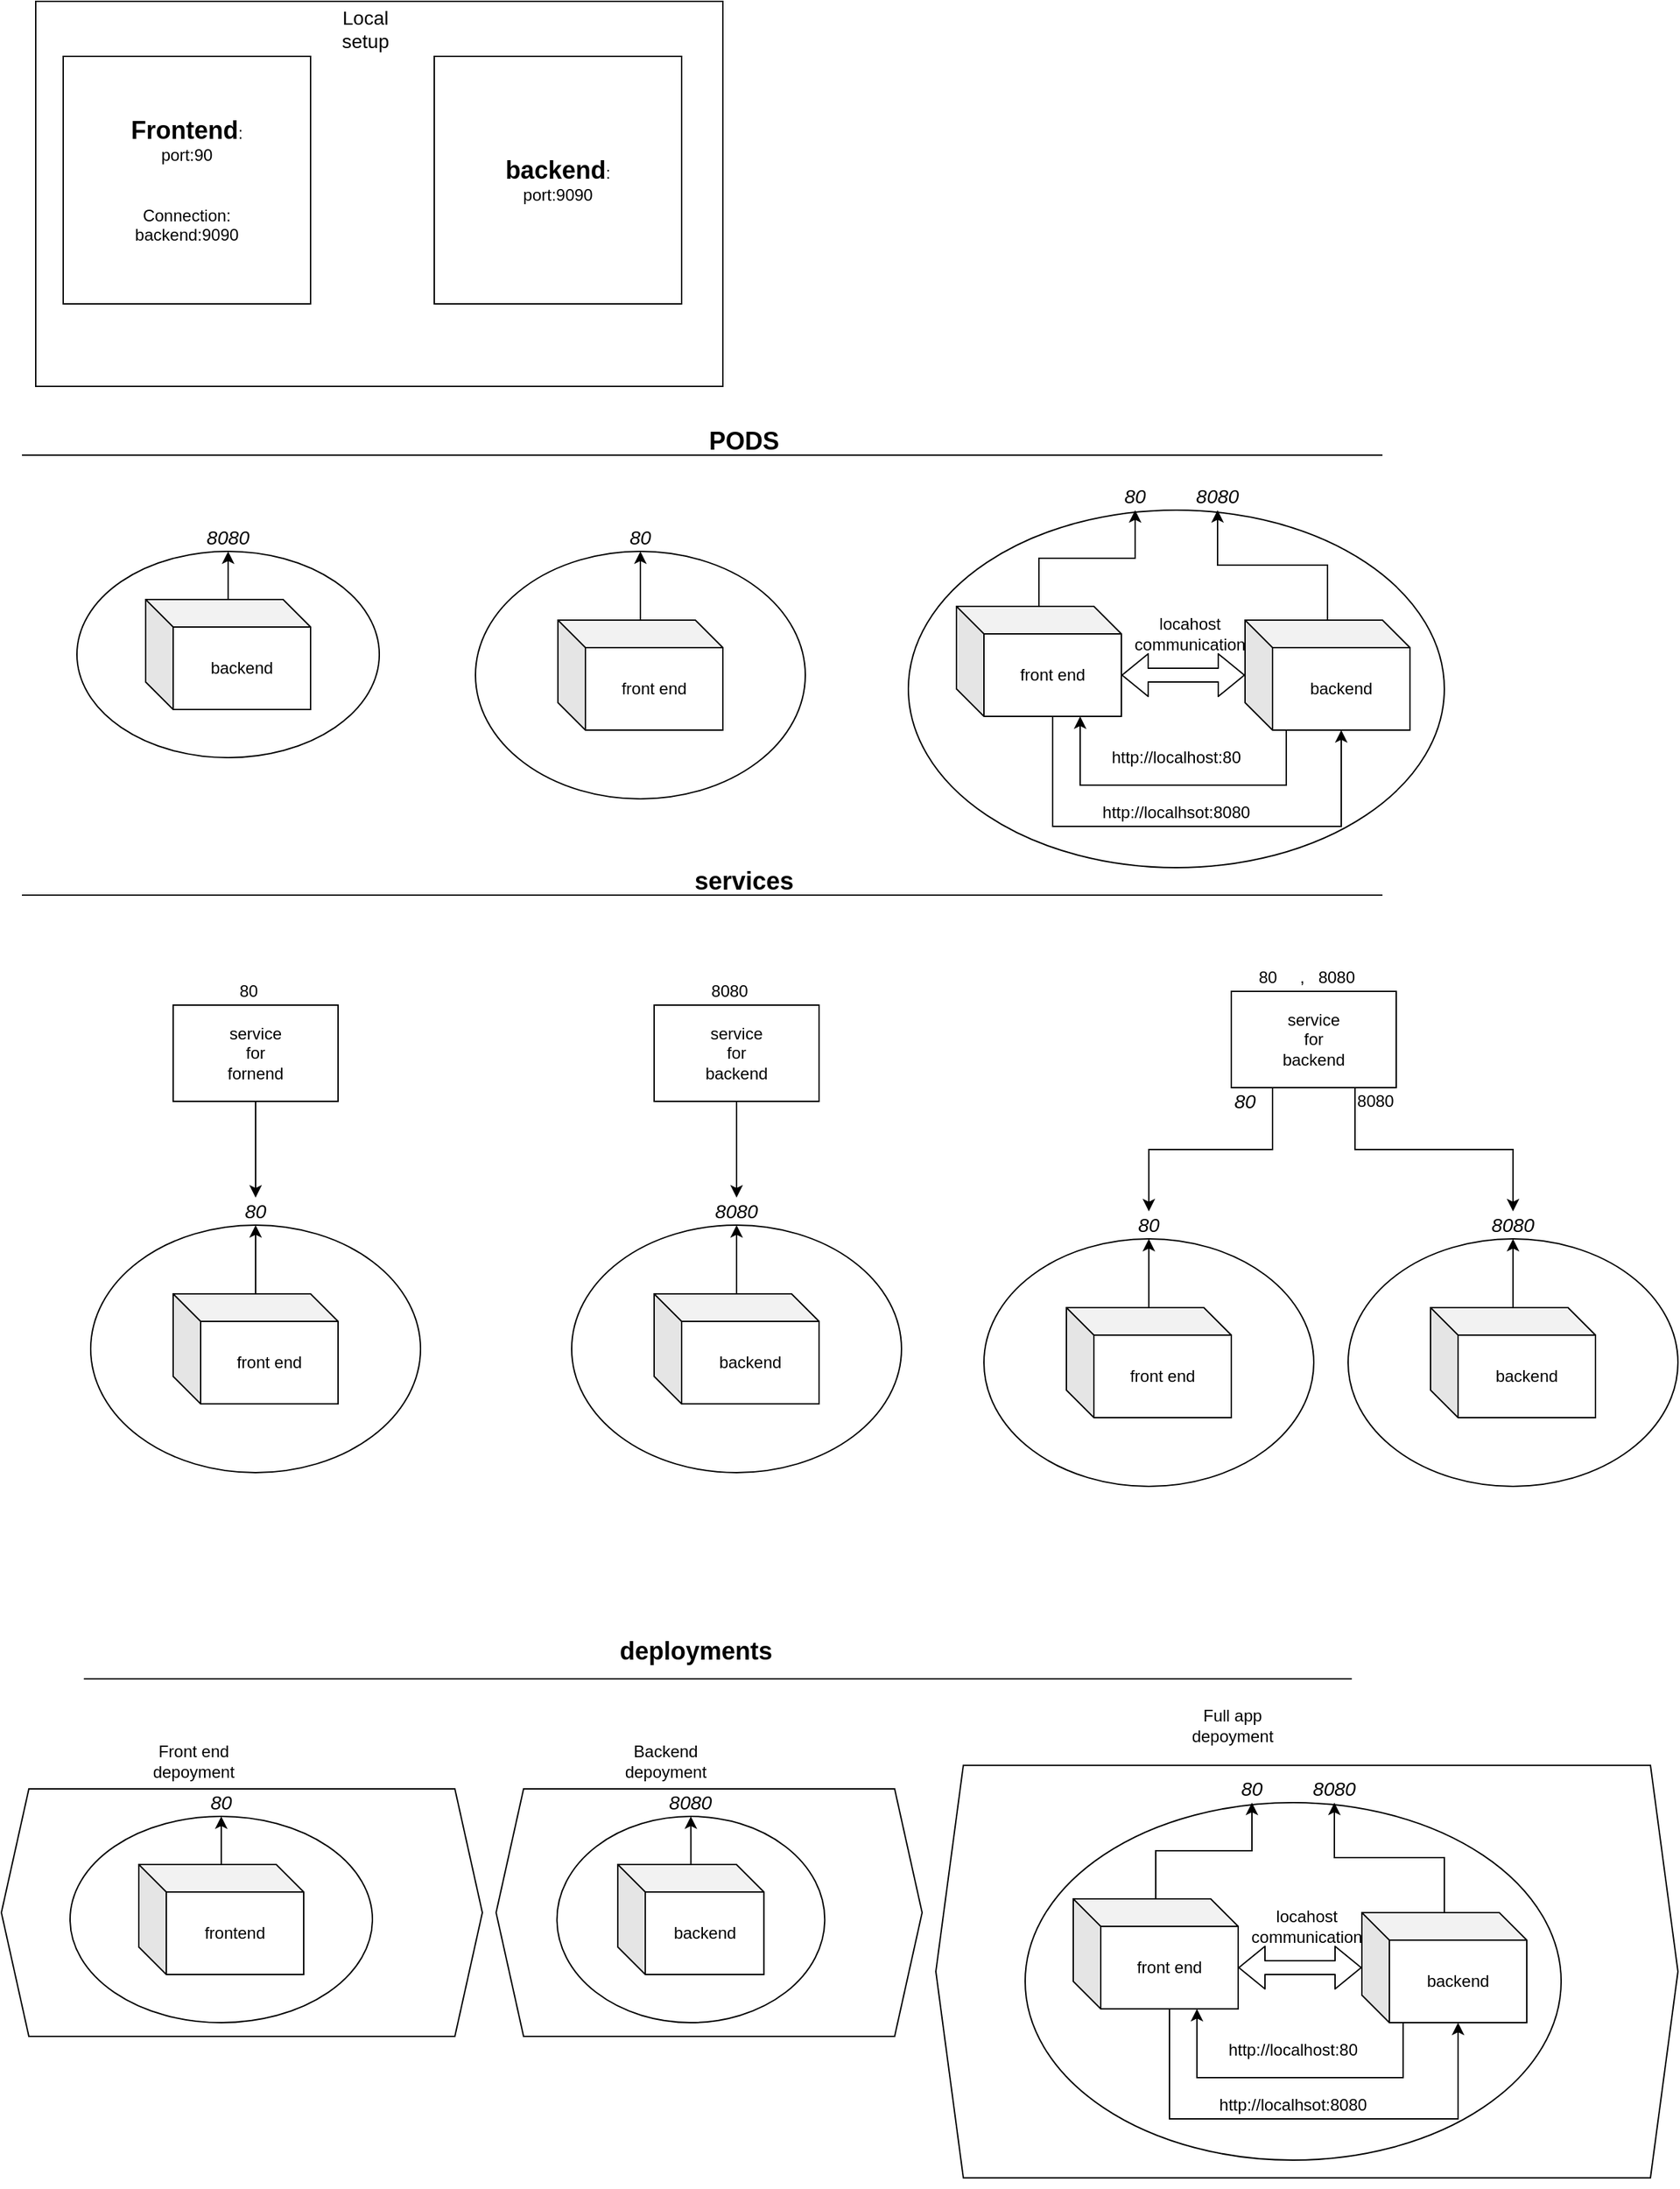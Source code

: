 <mxfile version="13.7.1" type="github"><diagram id="knvnjp4fb-mAIMDnqw92" name="Page-1"><mxGraphModel dx="1221" dy="587" grid="1" gridSize="10" guides="1" tooltips="1" connect="1" arrows="1" fold="1" page="1" pageScale="1" pageWidth="850" pageHeight="1100" math="0" shadow="0"><root><mxCell id="0"/><mxCell id="1" parent="0"/><mxCell id="gAOSfzGG5rXRLe3OkL-e-5" value="App in local machine" style="text;html=1;align=center;verticalAlign=middle;resizable=0;points=[];autosize=1;" vertex="1" parent="1"><mxGeometry x="230" y="40" width="130" height="20" as="geometry"/></mxCell><mxCell id="gAOSfzGG5rXRLe3OkL-e-6" value="&lt;b&gt;&lt;font style=&quot;font-size: 18px&quot;&gt;PODS&lt;/font&gt;&lt;/b&gt;" style="text;html=1;align=center;verticalAlign=middle;resizable=0;points=[];autosize=1;" vertex="1" parent="1"><mxGeometry x="560" y="340" width="70" height="20" as="geometry"/></mxCell><mxCell id="gAOSfzGG5rXRLe3OkL-e-24" value="" style="group" vertex="1" connectable="0" parent="1"><mxGeometry x="110" y="410" width="220" height="170" as="geometry"/></mxCell><mxCell id="gAOSfzGG5rXRLe3OkL-e-19" value="" style="group" vertex="1" connectable="0" parent="gAOSfzGG5rXRLe3OkL-e-24"><mxGeometry y="20" width="220" height="150" as="geometry"/></mxCell><mxCell id="gAOSfzGG5rXRLe3OkL-e-18" value="" style="ellipse;whiteSpace=wrap;html=1;" vertex="1" parent="gAOSfzGG5rXRLe3OkL-e-19"><mxGeometry width="220" height="150" as="geometry"/></mxCell><mxCell id="gAOSfzGG5rXRLe3OkL-e-16" value="backend" style="shape=cube;whiteSpace=wrap;html=1;boundedLbl=1;backgroundOutline=1;darkOpacity=0.05;darkOpacity2=0.1;" vertex="1" parent="gAOSfzGG5rXRLe3OkL-e-19"><mxGeometry x="50" y="35" width="120" height="80" as="geometry"/></mxCell><mxCell id="gAOSfzGG5rXRLe3OkL-e-22" value="&lt;i&gt;&lt;font style=&quot;font-size: 14px&quot;&gt;8080&lt;/font&gt;&lt;/i&gt;" style="text;html=1;strokeColor=none;fillColor=none;align=center;verticalAlign=middle;whiteSpace=wrap;rounded=0;" vertex="1" parent="gAOSfzGG5rXRLe3OkL-e-24"><mxGeometry x="90" width="40" height="20" as="geometry"/></mxCell><mxCell id="gAOSfzGG5rXRLe3OkL-e-37" style="edgeStyle=orthogonalEdgeStyle;rounded=0;orthogonalLoop=1;jettySize=auto;html=1;entryX=0.5;entryY=1;entryDx=0;entryDy=0;" edge="1" parent="gAOSfzGG5rXRLe3OkL-e-24" source="gAOSfzGG5rXRLe3OkL-e-16" target="gAOSfzGG5rXRLe3OkL-e-22"><mxGeometry relative="1" as="geometry"/></mxCell><mxCell id="gAOSfzGG5rXRLe3OkL-e-25" value="" style="group" vertex="1" connectable="0" parent="1"><mxGeometry x="400" y="410" width="240" height="200" as="geometry"/></mxCell><mxCell id="gAOSfzGG5rXRLe3OkL-e-20" value="" style="group" vertex="1" connectable="0" parent="gAOSfzGG5rXRLe3OkL-e-25"><mxGeometry y="20" width="240" height="180" as="geometry"/></mxCell><mxCell id="gAOSfzGG5rXRLe3OkL-e-21" value="" style="group" vertex="1" connectable="0" parent="gAOSfzGG5rXRLe3OkL-e-20"><mxGeometry width="240" height="180" as="geometry"/></mxCell><mxCell id="gAOSfzGG5rXRLe3OkL-e-14" value="" style="ellipse;whiteSpace=wrap;html=1;" vertex="1" parent="gAOSfzGG5rXRLe3OkL-e-21"><mxGeometry width="240" height="180" as="geometry"/></mxCell><mxCell id="gAOSfzGG5rXRLe3OkL-e-17" value="front end" style="shape=cube;whiteSpace=wrap;html=1;boundedLbl=1;backgroundOutline=1;darkOpacity=0.05;darkOpacity2=0.1;" vertex="1" parent="gAOSfzGG5rXRLe3OkL-e-21"><mxGeometry x="60" y="50" width="120" height="80" as="geometry"/></mxCell><mxCell id="gAOSfzGG5rXRLe3OkL-e-23" value="&lt;i&gt;&lt;font style=&quot;font-size: 14px&quot;&gt;80&lt;/font&gt;&lt;/i&gt;" style="text;html=1;strokeColor=none;fillColor=none;align=center;verticalAlign=middle;whiteSpace=wrap;rounded=0;" vertex="1" parent="gAOSfzGG5rXRLe3OkL-e-25"><mxGeometry x="100" width="40" height="20" as="geometry"/></mxCell><mxCell id="gAOSfzGG5rXRLe3OkL-e-36" value="" style="group" vertex="1" connectable="0" parent="1"><mxGeometry x="740" y="380" width="390" height="280" as="geometry"/></mxCell><mxCell id="gAOSfzGG5rXRLe3OkL-e-12" value="" style="group" vertex="1" connectable="0" parent="gAOSfzGG5rXRLe3OkL-e-36"><mxGeometry y="20" width="390" height="260" as="geometry"/></mxCell><mxCell id="gAOSfzGG5rXRLe3OkL-e-35" value="" style="group" vertex="1" connectable="0" parent="gAOSfzGG5rXRLe3OkL-e-12"><mxGeometry x="-25" width="390" height="260" as="geometry"/></mxCell><mxCell id="gAOSfzGG5rXRLe3OkL-e-7" value="" style="ellipse;whiteSpace=wrap;html=1;" vertex="1" parent="gAOSfzGG5rXRLe3OkL-e-35"><mxGeometry width="390" height="260" as="geometry"/></mxCell><mxCell id="gAOSfzGG5rXRLe3OkL-e-48" style="edgeStyle=orthogonalEdgeStyle;rounded=0;orthogonalLoop=1;jettySize=auto;html=1;entryX=0;entryY=0;entryDx=70;entryDy=80;entryPerimeter=0;exitX=0;exitY=0;exitDx=70;exitDy=80;exitPerimeter=0;" edge="1" parent="gAOSfzGG5rXRLe3OkL-e-35" source="gAOSfzGG5rXRLe3OkL-e-8" target="gAOSfzGG5rXRLe3OkL-e-11"><mxGeometry relative="1" as="geometry"><Array as="points"><mxPoint x="105" y="230"/><mxPoint x="315" y="230"/></Array></mxGeometry></mxCell><mxCell id="gAOSfzGG5rXRLe3OkL-e-8" value="front end" style="shape=cube;whiteSpace=wrap;html=1;boundedLbl=1;backgroundOutline=1;darkOpacity=0.05;darkOpacity2=0.1;" vertex="1" parent="gAOSfzGG5rXRLe3OkL-e-35"><mxGeometry x="35" y="70" width="120" height="80" as="geometry"/></mxCell><mxCell id="gAOSfzGG5rXRLe3OkL-e-52" style="edgeStyle=orthogonalEdgeStyle;rounded=0;orthogonalLoop=1;jettySize=auto;html=1;entryX=0.75;entryY=1;entryDx=0;entryDy=0;entryPerimeter=0;" edge="1" parent="gAOSfzGG5rXRLe3OkL-e-35" source="gAOSfzGG5rXRLe3OkL-e-11" target="gAOSfzGG5rXRLe3OkL-e-8"><mxGeometry relative="1" as="geometry"><Array as="points"><mxPoint x="275" y="200"/><mxPoint x="125" y="200"/></Array></mxGeometry></mxCell><mxCell id="gAOSfzGG5rXRLe3OkL-e-11" value="backend" style="shape=cube;whiteSpace=wrap;html=1;boundedLbl=1;backgroundOutline=1;darkOpacity=0.05;darkOpacity2=0.1;" vertex="1" parent="gAOSfzGG5rXRLe3OkL-e-35"><mxGeometry x="245" y="80" width="120" height="80" as="geometry"/></mxCell><mxCell id="gAOSfzGG5rXRLe3OkL-e-49" value="http://localhsot:8080" style="text;html=1;strokeColor=none;fillColor=none;align=center;verticalAlign=middle;whiteSpace=wrap;rounded=0;" vertex="1" parent="gAOSfzGG5rXRLe3OkL-e-35"><mxGeometry x="175" y="210" width="40" height="20" as="geometry"/></mxCell><mxCell id="gAOSfzGG5rXRLe3OkL-e-53" value="http://localhost:80" style="text;html=1;strokeColor=none;fillColor=none;align=center;verticalAlign=middle;whiteSpace=wrap;rounded=0;" vertex="1" parent="gAOSfzGG5rXRLe3OkL-e-35"><mxGeometry x="175" y="170" width="40" height="20" as="geometry"/></mxCell><mxCell id="gAOSfzGG5rXRLe3OkL-e-54" value="" style="shape=flexArrow;endArrow=classic;startArrow=classic;html=1;exitX=0;exitY=0;exitDx=120;exitDy=50;exitPerimeter=0;" edge="1" parent="gAOSfzGG5rXRLe3OkL-e-35" source="gAOSfzGG5rXRLe3OkL-e-8" target="gAOSfzGG5rXRLe3OkL-e-11"><mxGeometry width="50" height="50" relative="1" as="geometry"><mxPoint x="225" y="200" as="sourcePoint"/><mxPoint x="275" y="150" as="targetPoint"/></mxGeometry></mxCell><mxCell id="gAOSfzGG5rXRLe3OkL-e-56" value="locahost&lt;br&gt;communication" style="text;html=1;strokeColor=none;fillColor=none;align=center;verticalAlign=middle;whiteSpace=wrap;rounded=0;" vertex="1" parent="gAOSfzGG5rXRLe3OkL-e-35"><mxGeometry x="185" y="80" width="40" height="20" as="geometry"/></mxCell><mxCell id="gAOSfzGG5rXRLe3OkL-e-32" value="&lt;i&gt;&lt;font style=&quot;font-size: 14px&quot;&gt;80&lt;/font&gt;&lt;/i&gt;" style="text;html=1;strokeColor=none;fillColor=none;align=center;verticalAlign=middle;whiteSpace=wrap;rounded=0;" vertex="1" parent="gAOSfzGG5rXRLe3OkL-e-36"><mxGeometry x="120" width="40" height="20" as="geometry"/></mxCell><mxCell id="gAOSfzGG5rXRLe3OkL-e-33" value="&lt;i&gt;&lt;font style=&quot;font-size: 14px&quot;&gt;8080&lt;/font&gt;&lt;/i&gt;" style="text;html=1;strokeColor=none;fillColor=none;align=center;verticalAlign=middle;whiteSpace=wrap;rounded=0;" vertex="1" parent="gAOSfzGG5rXRLe3OkL-e-36"><mxGeometry x="180" width="40" height="20" as="geometry"/></mxCell><mxCell id="gAOSfzGG5rXRLe3OkL-e-40" style="edgeStyle=orthogonalEdgeStyle;rounded=0;orthogonalLoop=1;jettySize=auto;html=1;" edge="1" parent="gAOSfzGG5rXRLe3OkL-e-36" source="gAOSfzGG5rXRLe3OkL-e-8" target="gAOSfzGG5rXRLe3OkL-e-32"><mxGeometry relative="1" as="geometry"/></mxCell><mxCell id="gAOSfzGG5rXRLe3OkL-e-41" style="edgeStyle=orthogonalEdgeStyle;rounded=0;orthogonalLoop=1;jettySize=auto;html=1;entryX=0.5;entryY=1;entryDx=0;entryDy=0;" edge="1" parent="gAOSfzGG5rXRLe3OkL-e-36" source="gAOSfzGG5rXRLe3OkL-e-11" target="gAOSfzGG5rXRLe3OkL-e-33"><mxGeometry relative="1" as="geometry"/></mxCell><mxCell id="gAOSfzGG5rXRLe3OkL-e-38" style="edgeStyle=orthogonalEdgeStyle;rounded=0;orthogonalLoop=1;jettySize=auto;html=1;" edge="1" parent="1" source="gAOSfzGG5rXRLe3OkL-e-17"><mxGeometry relative="1" as="geometry"><mxPoint x="520" y="430.0" as="targetPoint"/></mxGeometry></mxCell><mxCell id="gAOSfzGG5rXRLe3OkL-e-43" value="" style="group" vertex="1" connectable="0" parent="1"><mxGeometry x="80" y="30" width="500" height="280" as="geometry"/></mxCell><mxCell id="gAOSfzGG5rXRLe3OkL-e-13" value="" style="group" vertex="1" connectable="0" parent="gAOSfzGG5rXRLe3OkL-e-43"><mxGeometry width="500" height="280" as="geometry"/></mxCell><mxCell id="gAOSfzGG5rXRLe3OkL-e-3" value="" style="rounded=0;whiteSpace=wrap;html=1;" vertex="1" parent="gAOSfzGG5rXRLe3OkL-e-13"><mxGeometry width="500" height="280" as="geometry"/></mxCell><mxCell id="gAOSfzGG5rXRLe3OkL-e-1" value="&lt;font style=&quot;font-size: 18px&quot;&gt;&lt;b&gt;Frontend&lt;/b&gt;&lt;/font&gt;:&lt;br&gt;port:90&lt;br&gt;&lt;br&gt;&lt;br&gt;Connection:&lt;br&gt;backend:9090" style="whiteSpace=wrap;html=1;aspect=fixed;" vertex="1" parent="gAOSfzGG5rXRLe3OkL-e-13"><mxGeometry x="20" y="40" width="180" height="180" as="geometry"/></mxCell><mxCell id="gAOSfzGG5rXRLe3OkL-e-2" value="&lt;font style=&quot;font-size: 18px&quot;&gt;&lt;b&gt;backend&lt;/b&gt;&lt;/font&gt;:&lt;br&gt;port:9090" style="whiteSpace=wrap;html=1;aspect=fixed;" vertex="1" parent="gAOSfzGG5rXRLe3OkL-e-13"><mxGeometry x="290" y="40" width="180" height="180" as="geometry"/></mxCell><mxCell id="gAOSfzGG5rXRLe3OkL-e-42" value="&lt;font style=&quot;font-size: 14px&quot;&gt;Local setup&lt;/font&gt;" style="text;html=1;strokeColor=none;fillColor=none;align=center;verticalAlign=middle;whiteSpace=wrap;rounded=0;" vertex="1" parent="gAOSfzGG5rXRLe3OkL-e-13"><mxGeometry x="220" y="10" width="40" height="20" as="geometry"/></mxCell><mxCell id="gAOSfzGG5rXRLe3OkL-e-44" value="" style="endArrow=none;html=1;" edge="1" parent="1"><mxGeometry width="50" height="50" relative="1" as="geometry"><mxPoint x="70" y="360" as="sourcePoint"/><mxPoint x="1060" y="360" as="targetPoint"/></mxGeometry></mxCell><mxCell id="gAOSfzGG5rXRLe3OkL-e-46" value="&lt;b&gt;&lt;font style=&quot;font-size: 18px&quot;&gt;deployments&lt;/font&gt;&lt;/b&gt;" style="text;html=1;align=center;verticalAlign=middle;resizable=0;points=[];autosize=1;" vertex="1" parent="1"><mxGeometry x="495" y="1220" width="130" height="20" as="geometry"/></mxCell><mxCell id="gAOSfzGG5rXRLe3OkL-e-57" value="" style="endArrow=none;html=1;" edge="1" parent="1"><mxGeometry width="50" height="50" relative="1" as="geometry"><mxPoint x="115" y="1250" as="sourcePoint"/><mxPoint x="1037.667" y="1250" as="targetPoint"/></mxGeometry></mxCell><mxCell id="gAOSfzGG5rXRLe3OkL-e-69" value="" style="group" vertex="1" connectable="0" parent="1"><mxGeometry x="55" y="1300" width="350" height="210" as="geometry"/></mxCell><mxCell id="gAOSfzGG5rXRLe3OkL-e-67" value="" style="group" vertex="1" connectable="0" parent="gAOSfzGG5rXRLe3OkL-e-69"><mxGeometry y="30" width="350" height="180" as="geometry"/></mxCell><mxCell id="gAOSfzGG5rXRLe3OkL-e-47" value="" style="shape=hexagon;perimeter=hexagonPerimeter2;whiteSpace=wrap;html=1;fixedSize=1;" vertex="1" parent="gAOSfzGG5rXRLe3OkL-e-67"><mxGeometry width="350" height="180" as="geometry"/></mxCell><mxCell id="gAOSfzGG5rXRLe3OkL-e-61" value="" style="group" vertex="1" connectable="0" parent="gAOSfzGG5rXRLe3OkL-e-67"><mxGeometry x="50" width="220" height="170" as="geometry"/></mxCell><mxCell id="gAOSfzGG5rXRLe3OkL-e-62" value="" style="group" vertex="1" connectable="0" parent="gAOSfzGG5rXRLe3OkL-e-61"><mxGeometry y="20" width="220" height="150" as="geometry"/></mxCell><mxCell id="gAOSfzGG5rXRLe3OkL-e-63" value="" style="ellipse;whiteSpace=wrap;html=1;" vertex="1" parent="gAOSfzGG5rXRLe3OkL-e-62"><mxGeometry width="220" height="150" as="geometry"/></mxCell><mxCell id="gAOSfzGG5rXRLe3OkL-e-64" value="frontend" style="shape=cube;whiteSpace=wrap;html=1;boundedLbl=1;backgroundOutline=1;darkOpacity=0.05;darkOpacity2=0.1;" vertex="1" parent="gAOSfzGG5rXRLe3OkL-e-62"><mxGeometry x="50" y="35" width="120" height="80" as="geometry"/></mxCell><mxCell id="gAOSfzGG5rXRLe3OkL-e-65" value="&lt;i&gt;&lt;font style=&quot;font-size: 14px&quot;&gt;80&lt;/font&gt;&lt;/i&gt;" style="text;html=1;strokeColor=none;fillColor=none;align=center;verticalAlign=middle;whiteSpace=wrap;rounded=0;" vertex="1" parent="gAOSfzGG5rXRLe3OkL-e-61"><mxGeometry x="90" width="40" height="20" as="geometry"/></mxCell><mxCell id="gAOSfzGG5rXRLe3OkL-e-66" style="edgeStyle=orthogonalEdgeStyle;rounded=0;orthogonalLoop=1;jettySize=auto;html=1;entryX=0.5;entryY=1;entryDx=0;entryDy=0;" edge="1" parent="gAOSfzGG5rXRLe3OkL-e-61" source="gAOSfzGG5rXRLe3OkL-e-64" target="gAOSfzGG5rXRLe3OkL-e-65"><mxGeometry relative="1" as="geometry"/></mxCell><mxCell id="gAOSfzGG5rXRLe3OkL-e-68" value="Front end depoyment" style="text;html=1;strokeColor=none;fillColor=none;align=center;verticalAlign=middle;whiteSpace=wrap;rounded=0;" vertex="1" parent="gAOSfzGG5rXRLe3OkL-e-69"><mxGeometry x="120" width="40" height="20" as="geometry"/></mxCell><mxCell id="gAOSfzGG5rXRLe3OkL-e-70" value="" style="group" vertex="1" connectable="0" parent="1"><mxGeometry x="415" y="1300" width="310" height="210" as="geometry"/></mxCell><mxCell id="gAOSfzGG5rXRLe3OkL-e-71" value="" style="group" vertex="1" connectable="0" parent="gAOSfzGG5rXRLe3OkL-e-70"><mxGeometry y="30" width="310" height="180" as="geometry"/></mxCell><mxCell id="gAOSfzGG5rXRLe3OkL-e-72" value="" style="shape=hexagon;perimeter=hexagonPerimeter2;whiteSpace=wrap;html=1;fixedSize=1;" vertex="1" parent="gAOSfzGG5rXRLe3OkL-e-71"><mxGeometry width="310" height="180" as="geometry"/></mxCell><mxCell id="gAOSfzGG5rXRLe3OkL-e-73" value="" style="group" vertex="1" connectable="0" parent="gAOSfzGG5rXRLe3OkL-e-71"><mxGeometry x="44.286" width="194.857" height="170" as="geometry"/></mxCell><mxCell id="gAOSfzGG5rXRLe3OkL-e-74" value="" style="group" vertex="1" connectable="0" parent="gAOSfzGG5rXRLe3OkL-e-73"><mxGeometry y="20" width="194.857" height="150" as="geometry"/></mxCell><mxCell id="gAOSfzGG5rXRLe3OkL-e-75" value="" style="ellipse;whiteSpace=wrap;html=1;" vertex="1" parent="gAOSfzGG5rXRLe3OkL-e-74"><mxGeometry width="194.857" height="150" as="geometry"/></mxCell><mxCell id="gAOSfzGG5rXRLe3OkL-e-76" value="backend" style="shape=cube;whiteSpace=wrap;html=1;boundedLbl=1;backgroundOutline=1;darkOpacity=0.05;darkOpacity2=0.1;" vertex="1" parent="gAOSfzGG5rXRLe3OkL-e-74"><mxGeometry x="44.286" y="35" width="106.286" height="80" as="geometry"/></mxCell><mxCell id="gAOSfzGG5rXRLe3OkL-e-77" value="&lt;i&gt;&lt;font style=&quot;font-size: 14px&quot;&gt;8080&lt;/font&gt;&lt;/i&gt;" style="text;html=1;strokeColor=none;fillColor=none;align=center;verticalAlign=middle;whiteSpace=wrap;rounded=0;" vertex="1" parent="gAOSfzGG5rXRLe3OkL-e-73"><mxGeometry x="79.714" width="35.429" height="20" as="geometry"/></mxCell><mxCell id="gAOSfzGG5rXRLe3OkL-e-78" style="edgeStyle=orthogonalEdgeStyle;rounded=0;orthogonalLoop=1;jettySize=auto;html=1;entryX=0.5;entryY=1;entryDx=0;entryDy=0;" edge="1" parent="gAOSfzGG5rXRLe3OkL-e-73" source="gAOSfzGG5rXRLe3OkL-e-76" target="gAOSfzGG5rXRLe3OkL-e-77"><mxGeometry relative="1" as="geometry"/></mxCell><mxCell id="gAOSfzGG5rXRLe3OkL-e-79" value="Backend depoyment" style="text;html=1;strokeColor=none;fillColor=none;align=center;verticalAlign=middle;whiteSpace=wrap;rounded=0;" vertex="1" parent="gAOSfzGG5rXRLe3OkL-e-70"><mxGeometry x="106.286" width="35.429" height="20" as="geometry"/></mxCell><mxCell id="gAOSfzGG5rXRLe3OkL-e-82" value="" style="group" vertex="1" connectable="0" parent="1"><mxGeometry x="735" y="1270" width="540" height="350" as="geometry"/></mxCell><mxCell id="gAOSfzGG5rXRLe3OkL-e-83" value="" style="group" vertex="1" connectable="0" parent="gAOSfzGG5rXRLe3OkL-e-82"><mxGeometry y="42.857" width="540" height="307.143" as="geometry"/></mxCell><mxCell id="gAOSfzGG5rXRLe3OkL-e-84" value="" style="shape=hexagon;perimeter=hexagonPerimeter2;whiteSpace=wrap;html=1;fixedSize=1;" vertex="1" parent="gAOSfzGG5rXRLe3OkL-e-83"><mxGeometry width="540" height="300" as="geometry"/></mxCell><mxCell id="gAOSfzGG5rXRLe3OkL-e-92" value="" style="group" vertex="1" connectable="0" parent="gAOSfzGG5rXRLe3OkL-e-83"><mxGeometry x="90" y="7.143" width="390" height="280" as="geometry"/></mxCell><mxCell id="gAOSfzGG5rXRLe3OkL-e-93" value="" style="group" vertex="1" connectable="0" parent="gAOSfzGG5rXRLe3OkL-e-92"><mxGeometry y="20" width="390" height="260" as="geometry"/></mxCell><mxCell id="gAOSfzGG5rXRLe3OkL-e-94" value="" style="group" vertex="1" connectable="0" parent="gAOSfzGG5rXRLe3OkL-e-93"><mxGeometry x="-25" width="390" height="260" as="geometry"/></mxCell><mxCell id="gAOSfzGG5rXRLe3OkL-e-95" value="" style="ellipse;whiteSpace=wrap;html=1;" vertex="1" parent="gAOSfzGG5rXRLe3OkL-e-94"><mxGeometry width="390" height="260" as="geometry"/></mxCell><mxCell id="gAOSfzGG5rXRLe3OkL-e-96" style="edgeStyle=orthogonalEdgeStyle;rounded=0;orthogonalLoop=1;jettySize=auto;html=1;entryX=0;entryY=0;entryDx=70;entryDy=80;entryPerimeter=0;exitX=0;exitY=0;exitDx=70;exitDy=80;exitPerimeter=0;" edge="1" parent="gAOSfzGG5rXRLe3OkL-e-94" source="gAOSfzGG5rXRLe3OkL-e-97" target="gAOSfzGG5rXRLe3OkL-e-99"><mxGeometry relative="1" as="geometry"><Array as="points"><mxPoint x="105" y="230"/><mxPoint x="315" y="230"/></Array></mxGeometry></mxCell><mxCell id="gAOSfzGG5rXRLe3OkL-e-97" value="front end" style="shape=cube;whiteSpace=wrap;html=1;boundedLbl=1;backgroundOutline=1;darkOpacity=0.05;darkOpacity2=0.1;" vertex="1" parent="gAOSfzGG5rXRLe3OkL-e-94"><mxGeometry x="35" y="70" width="120" height="80" as="geometry"/></mxCell><mxCell id="gAOSfzGG5rXRLe3OkL-e-98" style="edgeStyle=orthogonalEdgeStyle;rounded=0;orthogonalLoop=1;jettySize=auto;html=1;entryX=0.75;entryY=1;entryDx=0;entryDy=0;entryPerimeter=0;" edge="1" parent="gAOSfzGG5rXRLe3OkL-e-94" source="gAOSfzGG5rXRLe3OkL-e-99" target="gAOSfzGG5rXRLe3OkL-e-97"><mxGeometry relative="1" as="geometry"><Array as="points"><mxPoint x="275" y="200"/><mxPoint x="125" y="200"/></Array></mxGeometry></mxCell><mxCell id="gAOSfzGG5rXRLe3OkL-e-99" value="backend" style="shape=cube;whiteSpace=wrap;html=1;boundedLbl=1;backgroundOutline=1;darkOpacity=0.05;darkOpacity2=0.1;" vertex="1" parent="gAOSfzGG5rXRLe3OkL-e-94"><mxGeometry x="245" y="80" width="120" height="80" as="geometry"/></mxCell><mxCell id="gAOSfzGG5rXRLe3OkL-e-100" value="http://localhsot:8080" style="text;html=1;strokeColor=none;fillColor=none;align=center;verticalAlign=middle;whiteSpace=wrap;rounded=0;" vertex="1" parent="gAOSfzGG5rXRLe3OkL-e-94"><mxGeometry x="175" y="210" width="40" height="20" as="geometry"/></mxCell><mxCell id="gAOSfzGG5rXRLe3OkL-e-101" value="http://localhost:80" style="text;html=1;strokeColor=none;fillColor=none;align=center;verticalAlign=middle;whiteSpace=wrap;rounded=0;" vertex="1" parent="gAOSfzGG5rXRLe3OkL-e-94"><mxGeometry x="175" y="170" width="40" height="20" as="geometry"/></mxCell><mxCell id="gAOSfzGG5rXRLe3OkL-e-102" value="" style="shape=flexArrow;endArrow=classic;startArrow=classic;html=1;exitX=0;exitY=0;exitDx=120;exitDy=50;exitPerimeter=0;" edge="1" parent="gAOSfzGG5rXRLe3OkL-e-94" source="gAOSfzGG5rXRLe3OkL-e-97" target="gAOSfzGG5rXRLe3OkL-e-99"><mxGeometry width="50" height="50" relative="1" as="geometry"><mxPoint x="225" y="200" as="sourcePoint"/><mxPoint x="275" y="150" as="targetPoint"/></mxGeometry></mxCell><mxCell id="gAOSfzGG5rXRLe3OkL-e-103" value="locahost&lt;br&gt;communication" style="text;html=1;strokeColor=none;fillColor=none;align=center;verticalAlign=middle;whiteSpace=wrap;rounded=0;" vertex="1" parent="gAOSfzGG5rXRLe3OkL-e-94"><mxGeometry x="185" y="80" width="40" height="20" as="geometry"/></mxCell><mxCell id="gAOSfzGG5rXRLe3OkL-e-104" value="&lt;i&gt;&lt;font style=&quot;font-size: 14px&quot;&gt;80&lt;/font&gt;&lt;/i&gt;" style="text;html=1;strokeColor=none;fillColor=none;align=center;verticalAlign=middle;whiteSpace=wrap;rounded=0;" vertex="1" parent="gAOSfzGG5rXRLe3OkL-e-92"><mxGeometry x="120" width="40" height="20" as="geometry"/></mxCell><mxCell id="gAOSfzGG5rXRLe3OkL-e-105" value="&lt;i&gt;&lt;font style=&quot;font-size: 14px&quot;&gt;8080&lt;/font&gt;&lt;/i&gt;" style="text;html=1;strokeColor=none;fillColor=none;align=center;verticalAlign=middle;whiteSpace=wrap;rounded=0;" vertex="1" parent="gAOSfzGG5rXRLe3OkL-e-92"><mxGeometry x="180" width="40" height="20" as="geometry"/></mxCell><mxCell id="gAOSfzGG5rXRLe3OkL-e-106" style="edgeStyle=orthogonalEdgeStyle;rounded=0;orthogonalLoop=1;jettySize=auto;html=1;" edge="1" parent="gAOSfzGG5rXRLe3OkL-e-92" source="gAOSfzGG5rXRLe3OkL-e-97" target="gAOSfzGG5rXRLe3OkL-e-104"><mxGeometry relative="1" as="geometry"/></mxCell><mxCell id="gAOSfzGG5rXRLe3OkL-e-107" style="edgeStyle=orthogonalEdgeStyle;rounded=0;orthogonalLoop=1;jettySize=auto;html=1;entryX=0.5;entryY=1;entryDx=0;entryDy=0;" edge="1" parent="gAOSfzGG5rXRLe3OkL-e-92" source="gAOSfzGG5rXRLe3OkL-e-99" target="gAOSfzGG5rXRLe3OkL-e-105"><mxGeometry relative="1" as="geometry"/></mxCell><mxCell id="gAOSfzGG5rXRLe3OkL-e-91" value="Full app depoyment" style="text;html=1;strokeColor=none;fillColor=none;align=center;verticalAlign=middle;whiteSpace=wrap;rounded=0;" vertex="1" parent="gAOSfzGG5rXRLe3OkL-e-82"><mxGeometry x="185.143" width="61.714" height="28.571" as="geometry"/></mxCell><mxCell id="gAOSfzGG5rXRLe3OkL-e-110" value="&lt;b&gt;&lt;font style=&quot;font-size: 18px&quot;&gt;services&lt;/font&gt;&lt;/b&gt;" style="text;html=1;align=center;verticalAlign=middle;resizable=0;points=[];autosize=1;" vertex="1" parent="1"><mxGeometry x="550" y="660" width="90" height="20" as="geometry"/></mxCell><mxCell id="gAOSfzGG5rXRLe3OkL-e-111" value="" style="endArrow=none;html=1;" edge="1" parent="1"><mxGeometry width="50" height="50" relative="1" as="geometry"><mxPoint x="70" y="680" as="sourcePoint"/><mxPoint x="1060" y="680" as="targetPoint"/></mxGeometry></mxCell><mxCell id="gAOSfzGG5rXRLe3OkL-e-122" value="" style="group" vertex="1" connectable="0" parent="1"><mxGeometry x="120" y="740" width="240" height="360" as="geometry"/></mxCell><mxCell id="gAOSfzGG5rXRLe3OkL-e-112" value="service &lt;br&gt;for &lt;br&gt;fornend" style="rounded=0;whiteSpace=wrap;html=1;" vertex="1" parent="gAOSfzGG5rXRLe3OkL-e-122"><mxGeometry x="60" y="20" width="120" height="70" as="geometry"/></mxCell><mxCell id="gAOSfzGG5rXRLe3OkL-e-113" value="80" style="text;html=1;strokeColor=none;fillColor=none;align=center;verticalAlign=middle;whiteSpace=wrap;rounded=0;" vertex="1" parent="gAOSfzGG5rXRLe3OkL-e-122"><mxGeometry x="95" width="40" height="20" as="geometry"/></mxCell><mxCell id="gAOSfzGG5rXRLe3OkL-e-114" value="" style="group" vertex="1" connectable="0" parent="gAOSfzGG5rXRLe3OkL-e-122"><mxGeometry y="160" width="240" height="200" as="geometry"/></mxCell><mxCell id="gAOSfzGG5rXRLe3OkL-e-115" value="" style="group" vertex="1" connectable="0" parent="gAOSfzGG5rXRLe3OkL-e-114"><mxGeometry y="20" width="240" height="180" as="geometry"/></mxCell><mxCell id="gAOSfzGG5rXRLe3OkL-e-116" value="" style="group" vertex="1" connectable="0" parent="gAOSfzGG5rXRLe3OkL-e-115"><mxGeometry width="240" height="180" as="geometry"/></mxCell><mxCell id="gAOSfzGG5rXRLe3OkL-e-117" value="" style="ellipse;whiteSpace=wrap;html=1;" vertex="1" parent="gAOSfzGG5rXRLe3OkL-e-116"><mxGeometry width="240" height="180" as="geometry"/></mxCell><mxCell id="gAOSfzGG5rXRLe3OkL-e-118" value="front end" style="shape=cube;whiteSpace=wrap;html=1;boundedLbl=1;backgroundOutline=1;darkOpacity=0.05;darkOpacity2=0.1;" vertex="1" parent="gAOSfzGG5rXRLe3OkL-e-116"><mxGeometry x="60" y="50" width="120" height="80" as="geometry"/></mxCell><mxCell id="gAOSfzGG5rXRLe3OkL-e-119" value="&lt;i&gt;&lt;font style=&quot;font-size: 14px&quot;&gt;80&lt;/font&gt;&lt;/i&gt;" style="text;html=1;strokeColor=none;fillColor=none;align=center;verticalAlign=middle;whiteSpace=wrap;rounded=0;" vertex="1" parent="gAOSfzGG5rXRLe3OkL-e-114"><mxGeometry x="100" width="40" height="20" as="geometry"/></mxCell><mxCell id="gAOSfzGG5rXRLe3OkL-e-165" style="edgeStyle=orthogonalEdgeStyle;rounded=0;orthogonalLoop=1;jettySize=auto;html=1;entryX=0.5;entryY=1;entryDx=0;entryDy=0;" edge="1" parent="gAOSfzGG5rXRLe3OkL-e-114" source="gAOSfzGG5rXRLe3OkL-e-118" target="gAOSfzGG5rXRLe3OkL-e-119"><mxGeometry relative="1" as="geometry"/></mxCell><mxCell id="gAOSfzGG5rXRLe3OkL-e-121" style="edgeStyle=orthogonalEdgeStyle;rounded=0;orthogonalLoop=1;jettySize=auto;html=1;entryX=0.5;entryY=0;entryDx=0;entryDy=0;" edge="1" parent="gAOSfzGG5rXRLe3OkL-e-122" source="gAOSfzGG5rXRLe3OkL-e-112" target="gAOSfzGG5rXRLe3OkL-e-119"><mxGeometry relative="1" as="geometry"/></mxCell><mxCell id="gAOSfzGG5rXRLe3OkL-e-123" value="" style="group" vertex="1" connectable="0" parent="1"><mxGeometry x="470" y="740" width="240" height="360" as="geometry"/></mxCell><mxCell id="gAOSfzGG5rXRLe3OkL-e-124" value="service &lt;br&gt;for &lt;br&gt;backend" style="rounded=0;whiteSpace=wrap;html=1;" vertex="1" parent="gAOSfzGG5rXRLe3OkL-e-123"><mxGeometry x="60" y="20" width="120" height="70" as="geometry"/></mxCell><mxCell id="gAOSfzGG5rXRLe3OkL-e-125" value="8080" style="text;html=1;strokeColor=none;fillColor=none;align=center;verticalAlign=middle;whiteSpace=wrap;rounded=0;" vertex="1" parent="gAOSfzGG5rXRLe3OkL-e-123"><mxGeometry x="95" width="40" height="20" as="geometry"/></mxCell><mxCell id="gAOSfzGG5rXRLe3OkL-e-126" value="" style="group" vertex="1" connectable="0" parent="gAOSfzGG5rXRLe3OkL-e-123"><mxGeometry y="160" width="240" height="200" as="geometry"/></mxCell><mxCell id="gAOSfzGG5rXRLe3OkL-e-127" value="" style="group" vertex="1" connectable="0" parent="gAOSfzGG5rXRLe3OkL-e-126"><mxGeometry y="20" width="240" height="180" as="geometry"/></mxCell><mxCell id="gAOSfzGG5rXRLe3OkL-e-128" value="" style="group" vertex="1" connectable="0" parent="gAOSfzGG5rXRLe3OkL-e-127"><mxGeometry width="240" height="180" as="geometry"/></mxCell><mxCell id="gAOSfzGG5rXRLe3OkL-e-129" value="" style="ellipse;whiteSpace=wrap;html=1;" vertex="1" parent="gAOSfzGG5rXRLe3OkL-e-128"><mxGeometry width="240" height="180" as="geometry"/></mxCell><mxCell id="gAOSfzGG5rXRLe3OkL-e-130" value="backend" style="shape=cube;whiteSpace=wrap;html=1;boundedLbl=1;backgroundOutline=1;darkOpacity=0.05;darkOpacity2=0.1;" vertex="1" parent="gAOSfzGG5rXRLe3OkL-e-128"><mxGeometry x="60" y="50" width="120" height="80" as="geometry"/></mxCell><mxCell id="gAOSfzGG5rXRLe3OkL-e-131" value="&lt;i&gt;&lt;font style=&quot;font-size: 14px&quot;&gt;8080&lt;/font&gt;&lt;/i&gt;" style="text;html=1;strokeColor=none;fillColor=none;align=center;verticalAlign=middle;whiteSpace=wrap;rounded=0;" vertex="1" parent="gAOSfzGG5rXRLe3OkL-e-126"><mxGeometry x="100" width="40" height="20" as="geometry"/></mxCell><mxCell id="gAOSfzGG5rXRLe3OkL-e-166" style="edgeStyle=orthogonalEdgeStyle;rounded=0;orthogonalLoop=1;jettySize=auto;html=1;entryX=0.5;entryY=1;entryDx=0;entryDy=0;" edge="1" parent="gAOSfzGG5rXRLe3OkL-e-126" source="gAOSfzGG5rXRLe3OkL-e-130" target="gAOSfzGG5rXRLe3OkL-e-131"><mxGeometry relative="1" as="geometry"/></mxCell><mxCell id="gAOSfzGG5rXRLe3OkL-e-132" style="edgeStyle=orthogonalEdgeStyle;rounded=0;orthogonalLoop=1;jettySize=auto;html=1;entryX=0.5;entryY=0;entryDx=0;entryDy=0;" edge="1" parent="gAOSfzGG5rXRLe3OkL-e-123" source="gAOSfzGG5rXRLe3OkL-e-124" target="gAOSfzGG5rXRLe3OkL-e-131"><mxGeometry relative="1" as="geometry"/></mxCell><mxCell id="gAOSfzGG5rXRLe3OkL-e-159" value="" style="group" vertex="1" connectable="0" parent="1"><mxGeometry x="770" y="730" width="505" height="380" as="geometry"/></mxCell><mxCell id="gAOSfzGG5rXRLe3OkL-e-133" value="" style="group" vertex="1" connectable="0" parent="gAOSfzGG5rXRLe3OkL-e-159"><mxGeometry x="265" y="20" width="240" height="360" as="geometry"/></mxCell><mxCell id="gAOSfzGG5rXRLe3OkL-e-135" value="8080" style="text;html=1;strokeColor=none;fillColor=none;align=center;verticalAlign=middle;whiteSpace=wrap;rounded=0;" vertex="1" parent="gAOSfzGG5rXRLe3OkL-e-133"><mxGeometry y="70" width="40" height="20" as="geometry"/></mxCell><mxCell id="gAOSfzGG5rXRLe3OkL-e-136" value="" style="group" vertex="1" connectable="0" parent="gAOSfzGG5rXRLe3OkL-e-133"><mxGeometry y="160" width="240" height="200" as="geometry"/></mxCell><mxCell id="gAOSfzGG5rXRLe3OkL-e-137" value="" style="group" vertex="1" connectable="0" parent="gAOSfzGG5rXRLe3OkL-e-136"><mxGeometry y="20" width="240" height="180" as="geometry"/></mxCell><mxCell id="gAOSfzGG5rXRLe3OkL-e-138" value="" style="group" vertex="1" connectable="0" parent="gAOSfzGG5rXRLe3OkL-e-137"><mxGeometry width="240" height="180" as="geometry"/></mxCell><mxCell id="gAOSfzGG5rXRLe3OkL-e-139" value="" style="ellipse;whiteSpace=wrap;html=1;" vertex="1" parent="gAOSfzGG5rXRLe3OkL-e-138"><mxGeometry width="240" height="180" as="geometry"/></mxCell><mxCell id="gAOSfzGG5rXRLe3OkL-e-140" value="backend" style="shape=cube;whiteSpace=wrap;html=1;boundedLbl=1;backgroundOutline=1;darkOpacity=0.05;darkOpacity2=0.1;" vertex="1" parent="gAOSfzGG5rXRLe3OkL-e-138"><mxGeometry x="60" y="50" width="120" height="80" as="geometry"/></mxCell><mxCell id="gAOSfzGG5rXRLe3OkL-e-141" value="&lt;i&gt;&lt;font style=&quot;font-size: 14px&quot;&gt;8080&lt;/font&gt;&lt;/i&gt;" style="text;html=1;strokeColor=none;fillColor=none;align=center;verticalAlign=middle;whiteSpace=wrap;rounded=0;" vertex="1" parent="gAOSfzGG5rXRLe3OkL-e-136"><mxGeometry x="100" width="40" height="20" as="geometry"/></mxCell><mxCell id="gAOSfzGG5rXRLe3OkL-e-168" style="edgeStyle=orthogonalEdgeStyle;rounded=0;orthogonalLoop=1;jettySize=auto;html=1;entryX=0.5;entryY=1;entryDx=0;entryDy=0;" edge="1" parent="gAOSfzGG5rXRLe3OkL-e-136" source="gAOSfzGG5rXRLe3OkL-e-140" target="gAOSfzGG5rXRLe3OkL-e-141"><mxGeometry relative="1" as="geometry"/></mxCell><mxCell id="gAOSfzGG5rXRLe3OkL-e-143" value="" style="group" vertex="1" connectable="0" parent="gAOSfzGG5rXRLe3OkL-e-159"><mxGeometry y="180" width="240" height="200" as="geometry"/></mxCell><mxCell id="gAOSfzGG5rXRLe3OkL-e-144" value="" style="group" vertex="1" connectable="0" parent="gAOSfzGG5rXRLe3OkL-e-143"><mxGeometry y="20" width="240" height="180" as="geometry"/></mxCell><mxCell id="gAOSfzGG5rXRLe3OkL-e-145" value="" style="group" vertex="1" connectable="0" parent="gAOSfzGG5rXRLe3OkL-e-144"><mxGeometry width="240" height="180" as="geometry"/></mxCell><mxCell id="gAOSfzGG5rXRLe3OkL-e-146" value="" style="ellipse;whiteSpace=wrap;html=1;" vertex="1" parent="gAOSfzGG5rXRLe3OkL-e-145"><mxGeometry width="240" height="180" as="geometry"/></mxCell><mxCell id="gAOSfzGG5rXRLe3OkL-e-147" value="front end" style="shape=cube;whiteSpace=wrap;html=1;boundedLbl=1;backgroundOutline=1;darkOpacity=0.05;darkOpacity2=0.1;" vertex="1" parent="gAOSfzGG5rXRLe3OkL-e-145"><mxGeometry x="60" y="50" width="120" height="80" as="geometry"/></mxCell><mxCell id="gAOSfzGG5rXRLe3OkL-e-148" value="&lt;i&gt;&lt;font style=&quot;font-size: 14px&quot;&gt;80&lt;/font&gt;&lt;/i&gt;" style="text;html=1;strokeColor=none;fillColor=none;align=center;verticalAlign=middle;whiteSpace=wrap;rounded=0;" vertex="1" parent="gAOSfzGG5rXRLe3OkL-e-143"><mxGeometry x="100" width="40" height="20" as="geometry"/></mxCell><mxCell id="gAOSfzGG5rXRLe3OkL-e-167" style="edgeStyle=orthogonalEdgeStyle;rounded=0;orthogonalLoop=1;jettySize=auto;html=1;entryX=0.5;entryY=1;entryDx=0;entryDy=0;" edge="1" parent="gAOSfzGG5rXRLe3OkL-e-143" source="gAOSfzGG5rXRLe3OkL-e-147" target="gAOSfzGG5rXRLe3OkL-e-148"><mxGeometry relative="1" as="geometry"/></mxCell><mxCell id="gAOSfzGG5rXRLe3OkL-e-150" style="edgeStyle=orthogonalEdgeStyle;rounded=0;orthogonalLoop=1;jettySize=auto;html=1;exitX=0.25;exitY=1;exitDx=0;exitDy=0;entryX=0.5;entryY=0;entryDx=0;entryDy=0;" edge="1" parent="gAOSfzGG5rXRLe3OkL-e-159" source="gAOSfzGG5rXRLe3OkL-e-134" target="gAOSfzGG5rXRLe3OkL-e-148"><mxGeometry relative="1" as="geometry"/></mxCell><mxCell id="gAOSfzGG5rXRLe3OkL-e-134" value="service &lt;br&gt;for &lt;br&gt;backend" style="rounded=0;whiteSpace=wrap;html=1;" vertex="1" parent="gAOSfzGG5rXRLe3OkL-e-159"><mxGeometry x="180" y="20" width="120" height="70" as="geometry"/></mxCell><mxCell id="gAOSfzGG5rXRLe3OkL-e-142" style="edgeStyle=orthogonalEdgeStyle;rounded=0;orthogonalLoop=1;jettySize=auto;html=1;entryX=0.5;entryY=0;entryDx=0;entryDy=0;exitX=0.75;exitY=1;exitDx=0;exitDy=0;" edge="1" parent="gAOSfzGG5rXRLe3OkL-e-159" source="gAOSfzGG5rXRLe3OkL-e-134" target="gAOSfzGG5rXRLe3OkL-e-141"><mxGeometry relative="1" as="geometry"/></mxCell><mxCell id="gAOSfzGG5rXRLe3OkL-e-157" value="&lt;i&gt;&lt;font style=&quot;font-size: 14px&quot;&gt;80&lt;/font&gt;&lt;/i&gt;" style="text;html=1;strokeColor=none;fillColor=none;align=center;verticalAlign=middle;whiteSpace=wrap;rounded=0;" vertex="1" parent="gAOSfzGG5rXRLe3OkL-e-159"><mxGeometry x="170" y="90" width="40" height="20" as="geometry"/></mxCell><mxCell id="gAOSfzGG5rXRLe3OkL-e-158" value="80&amp;nbsp; &amp;nbsp; &amp;nbsp;,&amp;nbsp; &amp;nbsp;8080" style="text;html=1;strokeColor=none;fillColor=none;align=center;verticalAlign=middle;whiteSpace=wrap;rounded=0;" vertex="1" parent="gAOSfzGG5rXRLe3OkL-e-159"><mxGeometry x="180" width="110" height="20" as="geometry"/></mxCell></root></mxGraphModel></diagram></mxfile>